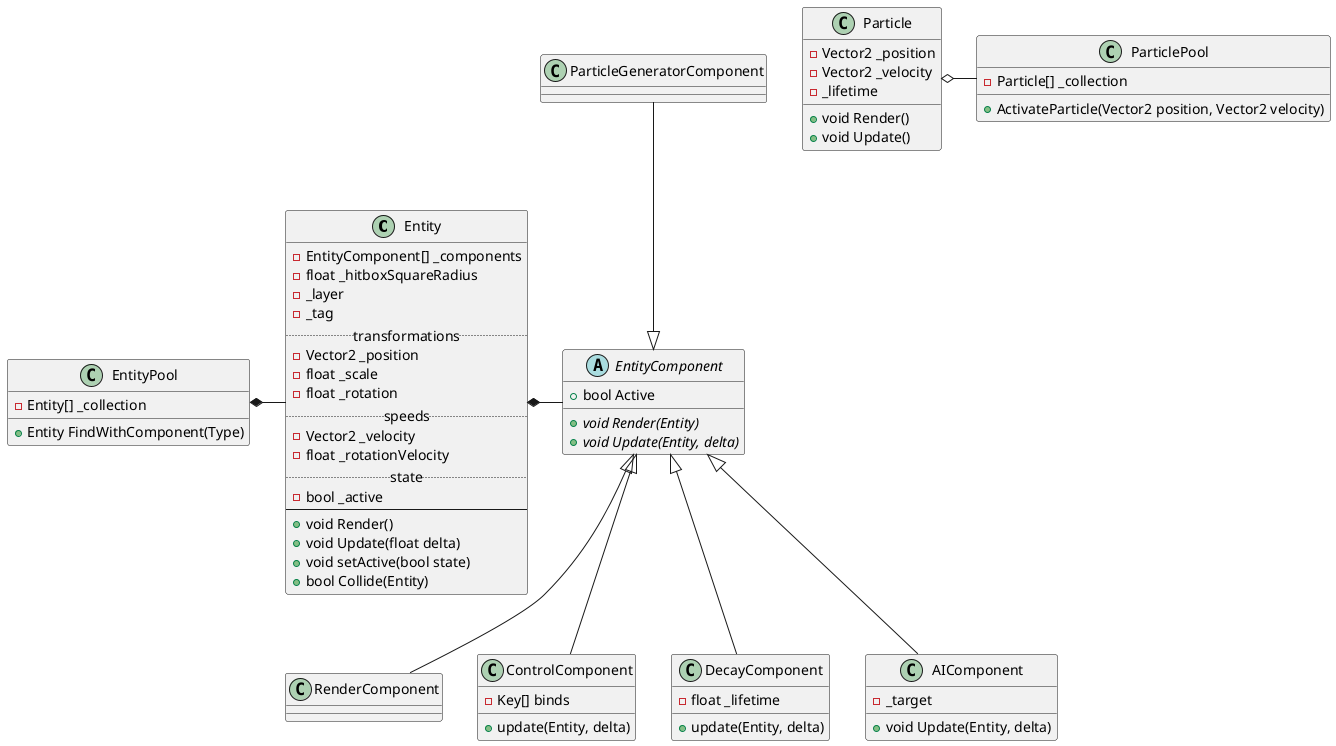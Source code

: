 ﻿@startuml

class Entity{
    -EntityComponent[] _components
    -float _hitboxSquareRadius
    -_layer
    -_tag
    ..transformations..
    -Vector2 _position
    -float _scale
    -float _rotation
    ..speeds..
    -Vector2 _velocity
    -float _rotationVelocity
    ..state..
    -bool _active
    --
    +void Render()
    +void Update(float delta)
    +void setActive(bool state)
    +bool Collide(Entity)
}

Entity *- EntityComponent

abstract class EntityComponent{
    +bool Active
    {abstract} +void Render(Entity)
    {abstract} +void Update(Entity, delta)  
}

EntityComponent <|-- RenderComponent
EntityComponent <|-- ControlComponent
EntityComponent <|-- DecayComponent

class ControlComponent{
    -Key[] binds
    +update(Entity, delta)
}

class DecayComponent{
    -float _lifetime
    +update(Entity, delta)
}

ParticleGeneratorComponent --|> EntityComponent

class ParticleGeneratorComponent{
  
}

EntityComponent <|-- AIComponent

class AIComponent{
    -_target
    +void Update(Entity, delta)
}

Particle o- ParticlePool

class Particle{
    -Vector2 _position
    -Vector2 _velocity
    -_lifetime
    +void Render()
    +void Update()
}

class ParticlePool{
    -Particle[] _collection
    +ActivateParticle(Vector2 position, Vector2 velocity)
}

EntityPool *- Entity

class EntityPool{
    -Entity[] _collection
    +Entity FindWithComponent(Type)
}

@enduml
